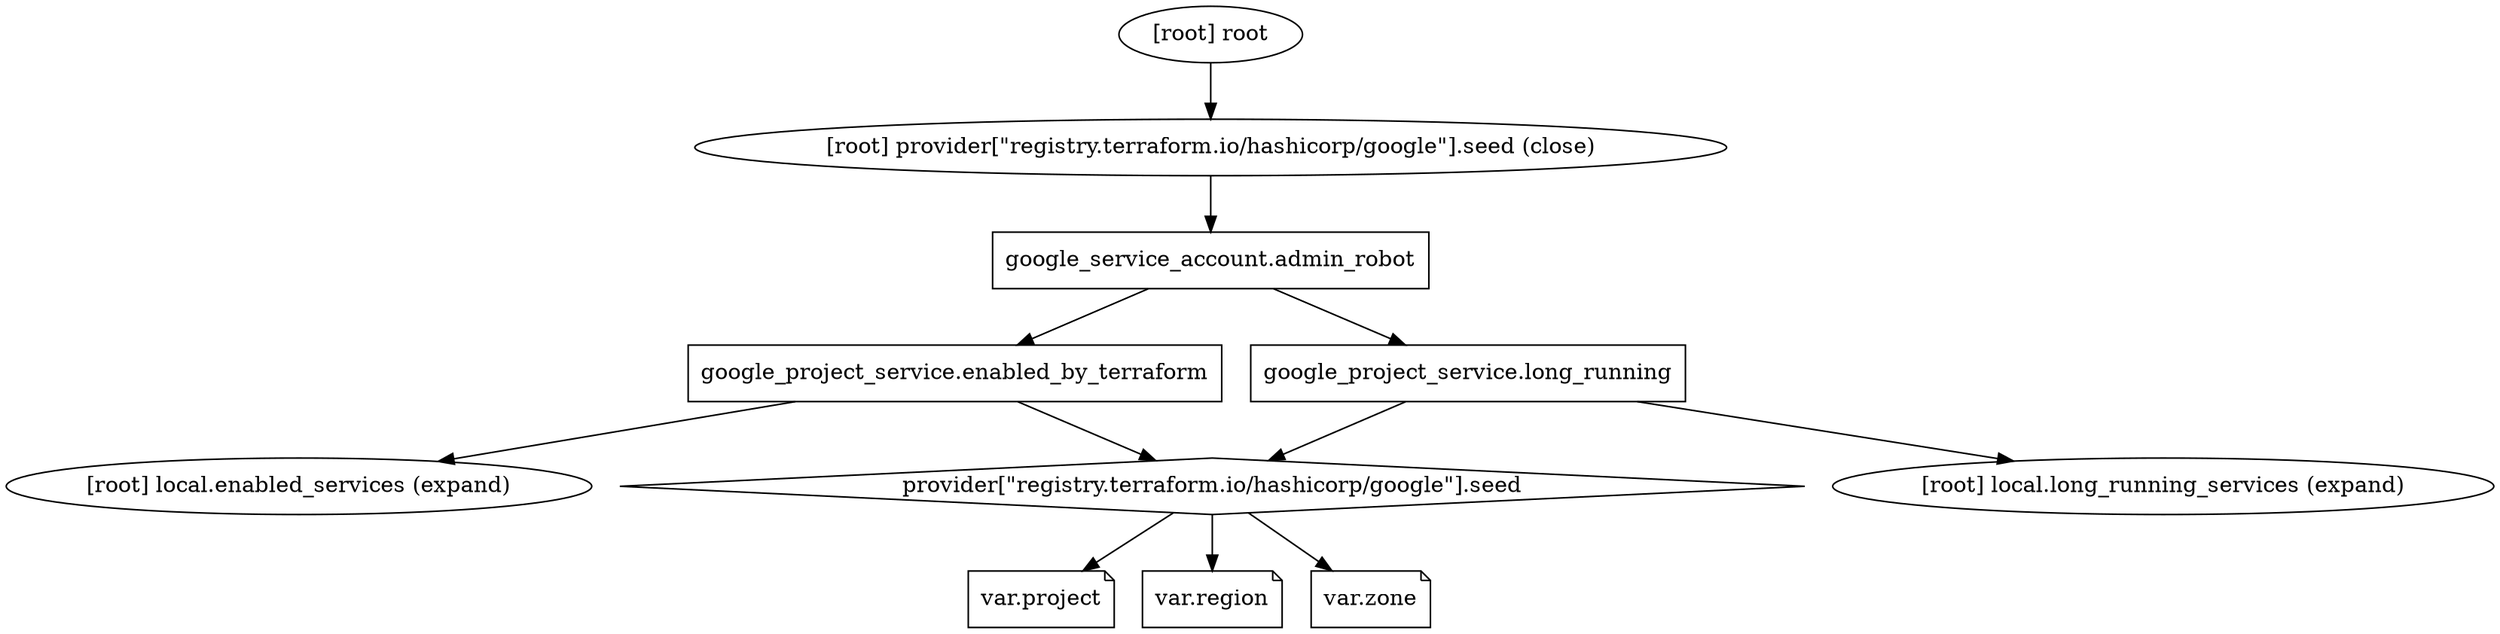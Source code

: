 digraph {
        compound = "true"
        newrank = "true"
        subgraph "root" {
                "[root] google_project_service.enabled_by_terraform (expand)" [label = "google_project_service.enabled_by_terraform", shape = "box"]
                "[root] google_project_service.long_running (expand)" [label = "google_project_service.long_running", shape = "box"]
                "[root] google_service_account.admin_robot (expand)" [label = "google_service_account.admin_robot", shape = "box"]
                "[root] provider[\"registry.terraform.io/hashicorp/google\"].seed" [label = "provider[\"registry.terraform.io/hashicorp/google\"].seed", shape = "diamond"]
                "[root] var.project" [label = "var.project", shape = "note"]
                "[root] var.region" [label = "var.region", shape = "note"]
                "[root] var.zone" [label = "var.zone", shape = "note"]
                "[root] google_project_service.enabled_by_terraform (expand)" -> "[root] local.enabled_services (expand)"
                "[root] google_project_service.enabled_by_terraform (expand)" -> "[root] provider[\"registry.terraform.io/hashicorp/google\"].seed"
                "[root] google_project_service.long_running (expand)" -> "[root] local.long_running_services (expand)"
                "[root] google_project_service.long_running (expand)" -> "[root] provider[\"registry.terraform.io/hashicorp/google\"].seed"
                "[root] google_service_account.admin_robot (expand)" -> "[root] google_project_service.enabled_by_terraform (expand)"
                "[root] google_service_account.admin_robot (expand)" -> "[root] google_project_service.long_running (expand)"
                "[root] provider[\"registry.terraform.io/hashicorp/google\"].seed (close)" -> "[root] google_service_account.admin_robot (expand)"
                "[root] provider[\"registry.terraform.io/hashicorp/google\"].seed" -> "[root] var.project"
                "[root] provider[\"registry.terraform.io/hashicorp/google\"].seed" -> "[root] var.region"
                "[root] provider[\"registry.terraform.io/hashicorp/google\"].seed" -> "[root] var.zone"
                "[root] root" -> "[root] provider[\"registry.terraform.io/hashicorp/google\"].seed (close)"
        }
}